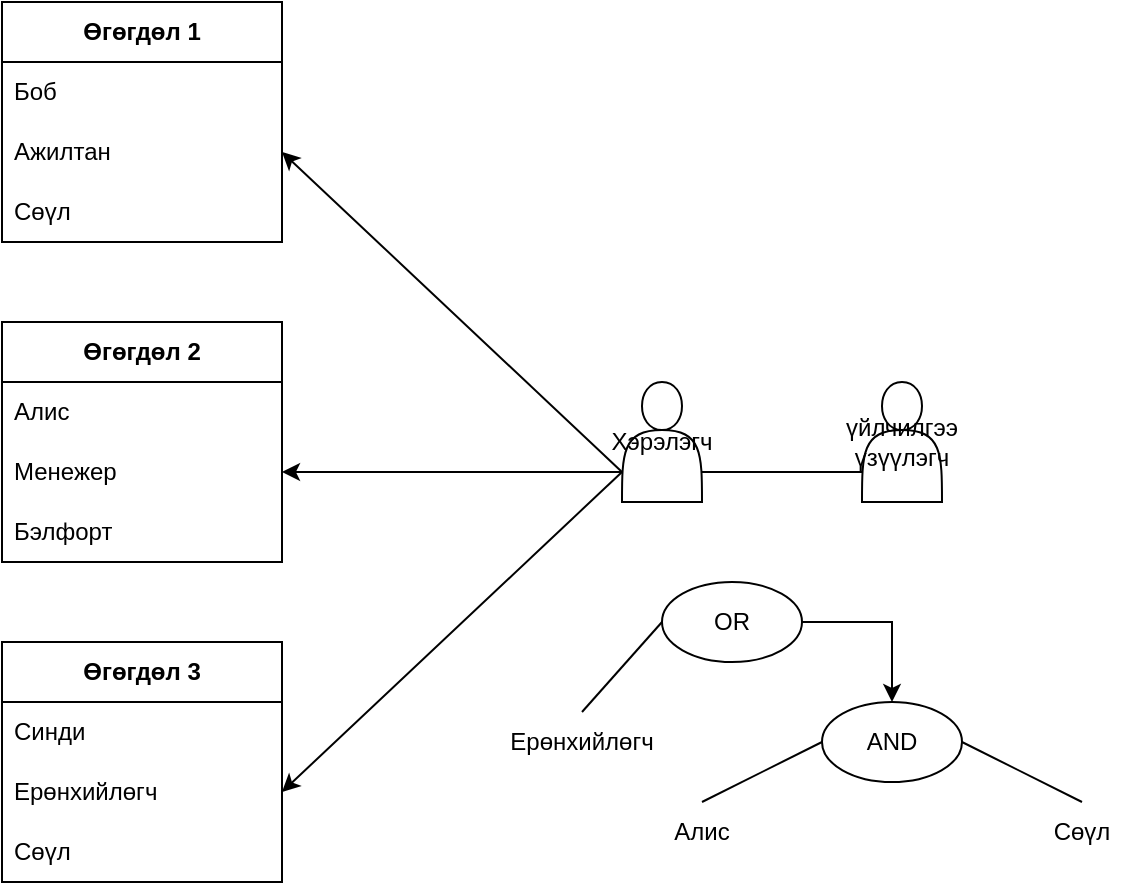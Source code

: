 <mxfile version="21.2.9" type="github">
  <diagram name="Page-1" id="wI1fdkJvy2t74JOKBYiG">
    <mxGraphModel dx="1433" dy="799" grid="1" gridSize="10" guides="1" tooltips="1" connect="1" arrows="1" fold="1" page="1" pageScale="1" pageWidth="850" pageHeight="1100" math="0" shadow="0">
      <root>
        <mxCell id="0" />
        <mxCell id="1" parent="0" />
        <mxCell id="Qyqt4qmGO3x9_SsaCPHr-1" value="Хэрэлэгч" style="shape=actor;whiteSpace=wrap;html=1;" vertex="1" parent="1">
          <mxGeometry x="450" y="270" width="40" height="60" as="geometry" />
        </mxCell>
        <mxCell id="Qyqt4qmGO3x9_SsaCPHr-2" value="үйлчилгээ үзүүлэгч" style="shape=actor;whiteSpace=wrap;html=1;" vertex="1" parent="1">
          <mxGeometry x="570" y="270" width="40" height="60" as="geometry" />
        </mxCell>
        <mxCell id="Qyqt4qmGO3x9_SsaCPHr-3" value="&lt;b&gt;Өгөгдөл 1&lt;/b&gt;" style="swimlane;fontStyle=0;childLayout=stackLayout;horizontal=1;startSize=30;horizontalStack=0;resizeParent=1;resizeParentMax=0;resizeLast=0;collapsible=1;marginBottom=0;whiteSpace=wrap;html=1;" vertex="1" parent="1">
          <mxGeometry x="140" y="80" width="140" height="120" as="geometry" />
        </mxCell>
        <mxCell id="Qyqt4qmGO3x9_SsaCPHr-4" value="Боб" style="text;strokeColor=none;fillColor=none;align=left;verticalAlign=middle;spacingLeft=4;spacingRight=4;overflow=hidden;points=[[0,0.5],[1,0.5]];portConstraint=eastwest;rotatable=0;whiteSpace=wrap;html=1;" vertex="1" parent="Qyqt4qmGO3x9_SsaCPHr-3">
          <mxGeometry y="30" width="140" height="30" as="geometry" />
        </mxCell>
        <mxCell id="Qyqt4qmGO3x9_SsaCPHr-5" value="Ажилтан" style="text;strokeColor=none;fillColor=none;align=left;verticalAlign=middle;spacingLeft=4;spacingRight=4;overflow=hidden;points=[[0,0.5],[1,0.5]];portConstraint=eastwest;rotatable=0;whiteSpace=wrap;html=1;" vertex="1" parent="Qyqt4qmGO3x9_SsaCPHr-3">
          <mxGeometry y="60" width="140" height="30" as="geometry" />
        </mxCell>
        <mxCell id="Qyqt4qmGO3x9_SsaCPHr-6" value="Сөүл" style="text;strokeColor=none;fillColor=none;align=left;verticalAlign=middle;spacingLeft=4;spacingRight=4;overflow=hidden;points=[[0,0.5],[1,0.5]];portConstraint=eastwest;rotatable=0;whiteSpace=wrap;html=1;" vertex="1" parent="Qyqt4qmGO3x9_SsaCPHr-3">
          <mxGeometry y="90" width="140" height="30" as="geometry" />
        </mxCell>
        <mxCell id="Qyqt4qmGO3x9_SsaCPHr-8" value="&lt;b&gt;Өгөгдөл 2&lt;/b&gt;" style="swimlane;fontStyle=0;childLayout=stackLayout;horizontal=1;startSize=30;horizontalStack=0;resizeParent=1;resizeParentMax=0;resizeLast=0;collapsible=1;marginBottom=0;whiteSpace=wrap;html=1;" vertex="1" parent="1">
          <mxGeometry x="140" y="240" width="140" height="120" as="geometry" />
        </mxCell>
        <mxCell id="Qyqt4qmGO3x9_SsaCPHr-9" value="Алис" style="text;strokeColor=none;fillColor=none;align=left;verticalAlign=middle;spacingLeft=4;spacingRight=4;overflow=hidden;points=[[0,0.5],[1,0.5]];portConstraint=eastwest;rotatable=0;whiteSpace=wrap;html=1;" vertex="1" parent="Qyqt4qmGO3x9_SsaCPHr-8">
          <mxGeometry y="30" width="140" height="30" as="geometry" />
        </mxCell>
        <mxCell id="Qyqt4qmGO3x9_SsaCPHr-10" value="Менежер" style="text;strokeColor=none;fillColor=none;align=left;verticalAlign=middle;spacingLeft=4;spacingRight=4;overflow=hidden;points=[[0,0.5],[1,0.5]];portConstraint=eastwest;rotatable=0;whiteSpace=wrap;html=1;" vertex="1" parent="Qyqt4qmGO3x9_SsaCPHr-8">
          <mxGeometry y="60" width="140" height="30" as="geometry" />
        </mxCell>
        <mxCell id="Qyqt4qmGO3x9_SsaCPHr-11" value="Бэлфорт" style="text;strokeColor=none;fillColor=none;align=left;verticalAlign=middle;spacingLeft=4;spacingRight=4;overflow=hidden;points=[[0,0.5],[1,0.5]];portConstraint=eastwest;rotatable=0;whiteSpace=wrap;html=1;" vertex="1" parent="Qyqt4qmGO3x9_SsaCPHr-8">
          <mxGeometry y="90" width="140" height="30" as="geometry" />
        </mxCell>
        <mxCell id="Qyqt4qmGO3x9_SsaCPHr-12" value="&lt;b&gt;Өгөгдөл 3&lt;br&gt;&lt;/b&gt;" style="swimlane;fontStyle=0;childLayout=stackLayout;horizontal=1;startSize=30;horizontalStack=0;resizeParent=1;resizeParentMax=0;resizeLast=0;collapsible=1;marginBottom=0;whiteSpace=wrap;html=1;" vertex="1" parent="1">
          <mxGeometry x="140" y="400" width="140" height="120" as="geometry" />
        </mxCell>
        <mxCell id="Qyqt4qmGO3x9_SsaCPHr-13" value="Синди" style="text;strokeColor=none;fillColor=none;align=left;verticalAlign=middle;spacingLeft=4;spacingRight=4;overflow=hidden;points=[[0,0.5],[1,0.5]];portConstraint=eastwest;rotatable=0;whiteSpace=wrap;html=1;" vertex="1" parent="Qyqt4qmGO3x9_SsaCPHr-12">
          <mxGeometry y="30" width="140" height="30" as="geometry" />
        </mxCell>
        <mxCell id="Qyqt4qmGO3x9_SsaCPHr-14" value="Ерөнхийлөгч" style="text;strokeColor=none;fillColor=none;align=left;verticalAlign=middle;spacingLeft=4;spacingRight=4;overflow=hidden;points=[[0,0.5],[1,0.5]];portConstraint=eastwest;rotatable=0;whiteSpace=wrap;html=1;" vertex="1" parent="Qyqt4qmGO3x9_SsaCPHr-12">
          <mxGeometry y="60" width="140" height="30" as="geometry" />
        </mxCell>
        <mxCell id="Qyqt4qmGO3x9_SsaCPHr-15" value="Сөүл" style="text;strokeColor=none;fillColor=none;align=left;verticalAlign=middle;spacingLeft=4;spacingRight=4;overflow=hidden;points=[[0,0.5],[1,0.5]];portConstraint=eastwest;rotatable=0;whiteSpace=wrap;html=1;" vertex="1" parent="Qyqt4qmGO3x9_SsaCPHr-12">
          <mxGeometry y="90" width="140" height="30" as="geometry" />
        </mxCell>
        <mxCell id="Qyqt4qmGO3x9_SsaCPHr-16" value="" style="endArrow=classic;html=1;rounded=0;entryX=1;entryY=0.5;entryDx=0;entryDy=0;exitX=0;exitY=0.75;exitDx=0;exitDy=0;" edge="1" parent="1" source="Qyqt4qmGO3x9_SsaCPHr-1" target="Qyqt4qmGO3x9_SsaCPHr-5">
          <mxGeometry width="50" height="50" relative="1" as="geometry">
            <mxPoint x="410" y="300" as="sourcePoint" />
            <mxPoint x="300" y="140" as="targetPoint" />
          </mxGeometry>
        </mxCell>
        <mxCell id="Qyqt4qmGO3x9_SsaCPHr-17" value="" style="endArrow=classic;html=1;rounded=0;entryX=1;entryY=0.5;entryDx=0;entryDy=0;exitX=0;exitY=0.75;exitDx=0;exitDy=0;" edge="1" parent="1" source="Qyqt4qmGO3x9_SsaCPHr-1" target="Qyqt4qmGO3x9_SsaCPHr-10">
          <mxGeometry width="50" height="50" relative="1" as="geometry">
            <mxPoint x="400" y="350" as="sourcePoint" />
            <mxPoint x="450" y="390" as="targetPoint" />
          </mxGeometry>
        </mxCell>
        <mxCell id="Qyqt4qmGO3x9_SsaCPHr-18" value="" style="endArrow=classic;html=1;rounded=0;entryX=1;entryY=0.5;entryDx=0;entryDy=0;exitX=0;exitY=0.75;exitDx=0;exitDy=0;" edge="1" parent="1" source="Qyqt4qmGO3x9_SsaCPHr-1" target="Qyqt4qmGO3x9_SsaCPHr-14">
          <mxGeometry width="50" height="50" relative="1" as="geometry">
            <mxPoint x="430" y="380" as="sourcePoint" />
            <mxPoint x="450" y="390" as="targetPoint" />
          </mxGeometry>
        </mxCell>
        <mxCell id="Qyqt4qmGO3x9_SsaCPHr-27" value="" style="edgeStyle=orthogonalEdgeStyle;rounded=0;orthogonalLoop=1;jettySize=auto;html=1;" edge="1" parent="1" source="Qyqt4qmGO3x9_SsaCPHr-25" target="Qyqt4qmGO3x9_SsaCPHr-26">
          <mxGeometry relative="1" as="geometry" />
        </mxCell>
        <mxCell id="Qyqt4qmGO3x9_SsaCPHr-25" value="OR" style="ellipse;whiteSpace=wrap;html=1;" vertex="1" parent="1">
          <mxGeometry x="470" y="370" width="70" height="40" as="geometry" />
        </mxCell>
        <mxCell id="Qyqt4qmGO3x9_SsaCPHr-26" value="AND" style="ellipse;whiteSpace=wrap;html=1;" vertex="1" parent="1">
          <mxGeometry x="550" y="430" width="70" height="40" as="geometry" />
        </mxCell>
        <mxCell id="Qyqt4qmGO3x9_SsaCPHr-28" value="Ерөнхийлөгч" style="text;strokeColor=none;align=center;fillColor=none;html=1;verticalAlign=middle;whiteSpace=wrap;rounded=0;" vertex="1" parent="1">
          <mxGeometry x="400" y="435" width="60" height="30" as="geometry" />
        </mxCell>
        <mxCell id="Qyqt4qmGO3x9_SsaCPHr-29" value="" style="endArrow=none;html=1;rounded=0;entryX=0;entryY=0.5;entryDx=0;entryDy=0;exitX=0.5;exitY=0;exitDx=0;exitDy=0;" edge="1" parent="1" source="Qyqt4qmGO3x9_SsaCPHr-28" target="Qyqt4qmGO3x9_SsaCPHr-25">
          <mxGeometry width="50" height="50" relative="1" as="geometry">
            <mxPoint x="400" y="440" as="sourcePoint" />
            <mxPoint x="450" y="390" as="targetPoint" />
          </mxGeometry>
        </mxCell>
        <mxCell id="Qyqt4qmGO3x9_SsaCPHr-30" value="Алис" style="text;strokeColor=none;align=center;fillColor=none;html=1;verticalAlign=middle;whiteSpace=wrap;rounded=0;" vertex="1" parent="1">
          <mxGeometry x="460" y="480" width="60" height="30" as="geometry" />
        </mxCell>
        <mxCell id="Qyqt4qmGO3x9_SsaCPHr-31" value="Сөүл" style="text;strokeColor=none;align=center;fillColor=none;html=1;verticalAlign=middle;whiteSpace=wrap;rounded=0;" vertex="1" parent="1">
          <mxGeometry x="650" y="480" width="60" height="30" as="geometry" />
        </mxCell>
        <mxCell id="Qyqt4qmGO3x9_SsaCPHr-32" value="" style="endArrow=none;html=1;rounded=0;entryX=0;entryY=0.5;entryDx=0;entryDy=0;exitX=0.5;exitY=0;exitDx=0;exitDy=0;" edge="1" parent="1" source="Qyqt4qmGO3x9_SsaCPHr-30" target="Qyqt4qmGO3x9_SsaCPHr-26">
          <mxGeometry width="50" height="50" relative="1" as="geometry">
            <mxPoint x="400" y="440" as="sourcePoint" />
            <mxPoint x="450" y="390" as="targetPoint" />
          </mxGeometry>
        </mxCell>
        <mxCell id="Qyqt4qmGO3x9_SsaCPHr-33" value="" style="endArrow=none;html=1;rounded=0;entryX=1;entryY=0.5;entryDx=0;entryDy=0;exitX=0.5;exitY=0;exitDx=0;exitDy=0;" edge="1" parent="1" source="Qyqt4qmGO3x9_SsaCPHr-31" target="Qyqt4qmGO3x9_SsaCPHr-26">
          <mxGeometry width="50" height="50" relative="1" as="geometry">
            <mxPoint x="400" y="440" as="sourcePoint" />
            <mxPoint x="450" y="390" as="targetPoint" />
          </mxGeometry>
        </mxCell>
        <mxCell id="Qyqt4qmGO3x9_SsaCPHr-34" value="" style="endArrow=none;html=1;rounded=0;entryX=0;entryY=0.75;entryDx=0;entryDy=0;exitX=1;exitY=0.75;exitDx=0;exitDy=0;" edge="1" parent="1" source="Qyqt4qmGO3x9_SsaCPHr-1" target="Qyqt4qmGO3x9_SsaCPHr-2">
          <mxGeometry width="50" height="50" relative="1" as="geometry">
            <mxPoint x="400" y="440" as="sourcePoint" />
            <mxPoint x="450" y="390" as="targetPoint" />
          </mxGeometry>
        </mxCell>
      </root>
    </mxGraphModel>
  </diagram>
</mxfile>
